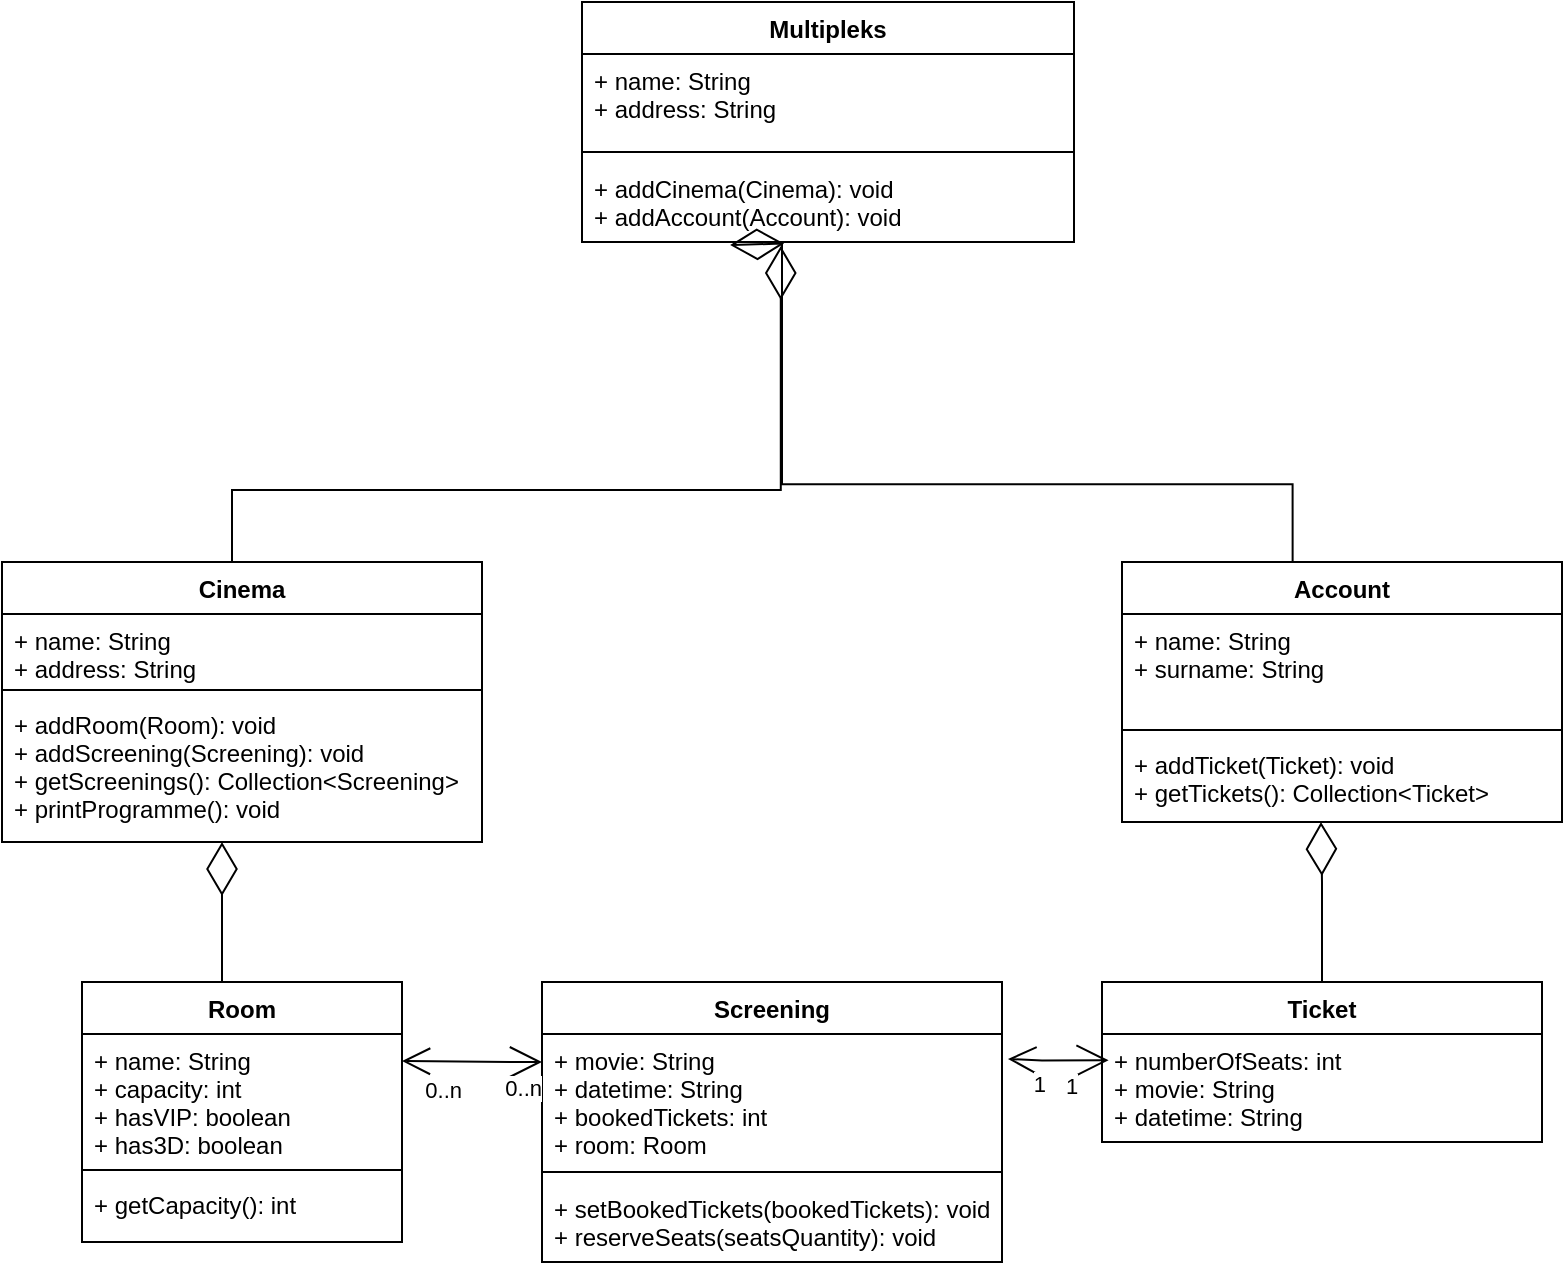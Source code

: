 <mxfile version="26.0.6">
  <diagram name="Page-1" id="2RkFune1oe_StZLzElEK">
    <mxGraphModel dx="1005" dy="1639" grid="1" gridSize="10" guides="1" tooltips="1" connect="1" arrows="1" fold="1" page="1" pageScale="1" pageWidth="850" pageHeight="1100" math="0" shadow="0">
      <root>
        <mxCell id="0" />
        <mxCell id="1" parent="0" />
        <mxCell id="IVRuhEm7x0cw01zjMbJr-1" value="Multipleks" style="swimlane;fontStyle=1;align=center;verticalAlign=top;childLayout=stackLayout;horizontal=1;startSize=26;horizontalStack=0;resizeParent=1;resizeParentMax=0;resizeLast=0;collapsible=1;marginBottom=0;" parent="1" vertex="1">
          <mxGeometry x="310" y="-1020" width="246" height="120" as="geometry" />
        </mxCell>
        <mxCell id="IVRuhEm7x0cw01zjMbJr-2" value="+ name: String&#xa;+ address: String" style="text;strokeColor=none;fillColor=none;align=left;verticalAlign=top;spacingLeft=4;spacingRight=4;overflow=hidden;rotatable=0;points=[[0,0.5],[1,0.5]];portConstraint=eastwest;" parent="IVRuhEm7x0cw01zjMbJr-1" vertex="1">
          <mxGeometry y="26" width="246" height="44" as="geometry" />
        </mxCell>
        <mxCell id="IVRuhEm7x0cw01zjMbJr-3" value="" style="line;strokeWidth=1;fillColor=none;align=left;verticalAlign=middle;spacingTop=-1;spacingLeft=3;spacingRight=3;rotatable=0;labelPosition=right;points=[];portConstraint=eastwest;" parent="IVRuhEm7x0cw01zjMbJr-1" vertex="1">
          <mxGeometry y="70" width="246" height="10" as="geometry" />
        </mxCell>
        <mxCell id="IVRuhEm7x0cw01zjMbJr-4" value="+ addCinema(Cinema): void&#xa;+ addAccount(Account): void&#xa;" style="text;strokeColor=none;fillColor=none;align=left;verticalAlign=top;spacingLeft=4;spacingRight=4;overflow=hidden;rotatable=0;points=[[0,0.5],[1,0.5]];portConstraint=eastwest;" parent="IVRuhEm7x0cw01zjMbJr-1" vertex="1">
          <mxGeometry y="80" width="246" height="40" as="geometry" />
        </mxCell>
        <mxCell id="IVRuhEm7x0cw01zjMbJr-5" value="" style="endArrow=diamondThin;endFill=0;endSize=24;html=1;rounded=0;edgeStyle=orthogonalEdgeStyle;exitX=0.5;exitY=0;exitDx=0;exitDy=0;entryX=0.404;entryY=1.05;entryDx=0;entryDy=0;entryPerimeter=0;" parent="1" source="IVRuhEm7x0cw01zjMbJr-6" edge="1" target="IVRuhEm7x0cw01zjMbJr-4">
          <mxGeometry width="160" relative="1" as="geometry">
            <mxPoint x="135" y="-745" as="sourcePoint" />
            <mxPoint x="410" y="-830" as="targetPoint" />
            <Array as="points">
              <mxPoint x="135" y="-740" />
              <mxPoint x="135" y="-776" />
              <mxPoint x="409" y="-776" />
            </Array>
          </mxGeometry>
        </mxCell>
        <mxCell id="IVRuhEm7x0cw01zjMbJr-6" value="Cinema" style="swimlane;fontStyle=1;align=center;verticalAlign=top;childLayout=stackLayout;horizontal=1;startSize=26;horizontalStack=0;resizeParent=1;resizeParentMax=0;resizeLast=0;collapsible=1;marginBottom=0;" parent="1" vertex="1">
          <mxGeometry x="20" y="-740" width="240" height="140" as="geometry" />
        </mxCell>
        <mxCell id="IVRuhEm7x0cw01zjMbJr-7" value="+ name: String&#xa;+ address: String" style="text;strokeColor=none;fillColor=none;align=left;verticalAlign=top;spacingLeft=4;spacingRight=4;overflow=hidden;rotatable=0;points=[[0,0.5],[1,0.5]];portConstraint=eastwest;" parent="IVRuhEm7x0cw01zjMbJr-6" vertex="1">
          <mxGeometry y="26" width="240" height="34" as="geometry" />
        </mxCell>
        <mxCell id="IVRuhEm7x0cw01zjMbJr-8" value="" style="line;strokeWidth=1;fillColor=none;align=left;verticalAlign=middle;spacingTop=-1;spacingLeft=3;spacingRight=3;rotatable=0;labelPosition=right;points=[];portConstraint=eastwest;" parent="IVRuhEm7x0cw01zjMbJr-6" vertex="1">
          <mxGeometry y="60" width="240" height="8" as="geometry" />
        </mxCell>
        <mxCell id="IVRuhEm7x0cw01zjMbJr-9" value="+ addRoom(Room): void&#xa;+ addScreening(Screening): void&#xa;+ getScreenings(): Collection&lt;Screening&gt;&#xa;+ printProgramme(): void" style="text;strokeColor=none;fillColor=none;align=left;verticalAlign=top;spacingLeft=4;spacingRight=4;overflow=hidden;rotatable=0;points=[[0,0.5],[1,0.5]];portConstraint=eastwest;" parent="IVRuhEm7x0cw01zjMbJr-6" vertex="1">
          <mxGeometry y="68" width="240" height="72" as="geometry" />
        </mxCell>
        <mxCell id="IVRuhEm7x0cw01zjMbJr-11" value="Room" style="swimlane;fontStyle=1;align=center;verticalAlign=top;childLayout=stackLayout;horizontal=1;startSize=26;horizontalStack=0;resizeParent=1;resizeParentMax=0;resizeLast=0;collapsible=1;marginBottom=0;" parent="1" vertex="1">
          <mxGeometry x="60" y="-530" width="160" height="130" as="geometry" />
        </mxCell>
        <mxCell id="IVRuhEm7x0cw01zjMbJr-16" value="Account" style="swimlane;fontStyle=1;align=center;verticalAlign=top;childLayout=stackLayout;horizontal=1;startSize=26;horizontalStack=0;resizeParent=1;resizeParentMax=0;resizeLast=0;collapsible=1;marginBottom=0;" parent="1" vertex="1">
          <mxGeometry x="580" y="-740" width="220" height="130" as="geometry" />
        </mxCell>
        <mxCell id="IVRuhEm7x0cw01zjMbJr-17" value="+ name: String&#xa;+ surname: String" style="text;strokeColor=none;fillColor=none;align=left;verticalAlign=top;spacingLeft=4;spacingRight=4;overflow=hidden;rotatable=0;points=[[0,0.5],[1,0.5]];portConstraint=eastwest;" parent="IVRuhEm7x0cw01zjMbJr-16" vertex="1">
          <mxGeometry y="26" width="220" height="54" as="geometry" />
        </mxCell>
        <mxCell id="IVRuhEm7x0cw01zjMbJr-18" value="" style="line;strokeWidth=1;fillColor=none;align=left;verticalAlign=middle;spacingTop=-1;spacingLeft=3;spacingRight=3;rotatable=0;labelPosition=right;points=[];portConstraint=eastwest;" parent="IVRuhEm7x0cw01zjMbJr-16" vertex="1">
          <mxGeometry y="80" width="220" height="8" as="geometry" />
        </mxCell>
        <mxCell id="IVRuhEm7x0cw01zjMbJr-19" value="+ addTicket(Ticket): void&#xa;+ getTickets(): Collection&lt;Ticket&gt;" style="text;strokeColor=none;fillColor=none;align=left;verticalAlign=top;spacingLeft=4;spacingRight=4;overflow=hidden;rotatable=0;points=[[0,0.5],[1,0.5]];portConstraint=eastwest;" parent="IVRuhEm7x0cw01zjMbJr-16" vertex="1">
          <mxGeometry y="88" width="220" height="42" as="geometry" />
        </mxCell>
        <mxCell id="IVRuhEm7x0cw01zjMbJr-20" value="Screening" style="swimlane;fontStyle=1;align=center;verticalAlign=top;childLayout=stackLayout;horizontal=1;startSize=26;horizontalStack=0;resizeParent=1;resizeParentMax=0;resizeLast=0;collapsible=1;marginBottom=0;" parent="1" vertex="1">
          <mxGeometry x="290" y="-530" width="230" height="140" as="geometry" />
        </mxCell>
        <mxCell id="IVRuhEm7x0cw01zjMbJr-21" value="+ movie: String&#xa;+ datetime: String&#xa;+ bookedTickets: int&#xa;+ room: Room" style="text;strokeColor=none;fillColor=none;align=left;verticalAlign=top;spacingLeft=4;spacingRight=4;overflow=hidden;rotatable=0;points=[[0,0.5],[1,0.5]];portConstraint=eastwest;" parent="IVRuhEm7x0cw01zjMbJr-20" vertex="1">
          <mxGeometry y="26" width="230" height="64" as="geometry" />
        </mxCell>
        <mxCell id="IVRuhEm7x0cw01zjMbJr-22" value="" style="line;strokeWidth=1;fillColor=none;align=left;verticalAlign=middle;spacingTop=-1;spacingLeft=3;spacingRight=3;rotatable=0;labelPosition=right;points=[];portConstraint=eastwest;" parent="IVRuhEm7x0cw01zjMbJr-20" vertex="1">
          <mxGeometry y="90" width="230" height="10" as="geometry" />
        </mxCell>
        <mxCell id="IVRuhEm7x0cw01zjMbJr-23" value="+ setBookedTickets(bookedTickets): void&#xa;+ reserveSeats(seatsQuantity): void" style="text;strokeColor=none;fillColor=none;align=left;verticalAlign=top;spacingLeft=4;spacingRight=4;overflow=hidden;rotatable=0;points=[[0,0.5],[1,0.5]];portConstraint=eastwest;" parent="IVRuhEm7x0cw01zjMbJr-20" vertex="1">
          <mxGeometry y="100" width="230" height="40" as="geometry" />
        </mxCell>
        <mxCell id="QSuAArHW07FepPDSxV0R-1" value="Ticket" style="swimlane;fontStyle=1;align=center;verticalAlign=top;childLayout=stackLayout;horizontal=1;startSize=26;horizontalStack=0;resizeParent=1;resizeParentMax=0;resizeLast=0;collapsible=1;marginBottom=0;" parent="1" vertex="1">
          <mxGeometry x="570" y="-530" width="220" height="80" as="geometry" />
        </mxCell>
        <mxCell id="QSuAArHW07FepPDSxV0R-2" value="+ numberOfSeats: int&#xa;+ movie: String&#xa;+ datetime: String&#xa;" style="text;strokeColor=none;fillColor=none;align=left;verticalAlign=top;spacingLeft=4;spacingRight=4;overflow=hidden;rotatable=0;points=[[0,0.5],[1,0.5]];portConstraint=eastwest;" parent="QSuAArHW07FepPDSxV0R-1" vertex="1">
          <mxGeometry y="26" width="220" height="54" as="geometry" />
        </mxCell>
        <mxCell id="QSuAArHW07FepPDSxV0R-5" value="" style="endArrow=diamondThin;endFill=0;endSize=24;html=1;rounded=0;edgeStyle=orthogonalEdgeStyle;exitX=0.5;exitY=0;exitDx=0;exitDy=0;" parent="1" edge="1" source="QSuAArHW07FepPDSxV0R-1">
          <mxGeometry width="160" relative="1" as="geometry">
            <mxPoint x="679.5" y="-540" as="sourcePoint" />
            <mxPoint x="679.5" y="-610" as="targetPoint" />
            <Array as="points">
              <mxPoint x="680" y="-580" />
            </Array>
          </mxGeometry>
        </mxCell>
        <mxCell id="QSuAArHW07FepPDSxV0R-7" value="" style="endArrow=open;html=1;endSize=12;startArrow=open;startSize=14;startFill=0;edgeStyle=orthogonalEdgeStyle;rounded=0;entryX=1.013;entryY=0.195;entryDx=0;entryDy=0;entryPerimeter=0;exitX=0.015;exitY=0.244;exitDx=0;exitDy=0;exitPerimeter=0;" parent="1" target="IVRuhEm7x0cw01zjMbJr-21" edge="1" source="QSuAArHW07FepPDSxV0R-2">
          <mxGeometry relative="1" as="geometry">
            <mxPoint x="560" y="-490" as="sourcePoint" />
            <mxPoint x="490" y="-500" as="targetPoint" />
            <Array as="points">
              <mxPoint x="540" y="-491" />
            </Array>
          </mxGeometry>
        </mxCell>
        <mxCell id="QSuAArHW07FepPDSxV0R-8" value="1&lt;div&gt;&lt;br&gt;&lt;/div&gt;" style="edgeLabel;resizable=0;html=1;align=left;verticalAlign=top;" parent="QSuAArHW07FepPDSxV0R-7" connectable="0" vertex="1">
          <mxGeometry x="-1" relative="1" as="geometry">
            <mxPoint x="-23" as="offset" />
          </mxGeometry>
        </mxCell>
        <mxCell id="QSuAArHW07FepPDSxV0R-9" value="1" style="edgeLabel;resizable=0;html=1;align=right;verticalAlign=top;" parent="QSuAArHW07FepPDSxV0R-7" connectable="0" vertex="1">
          <mxGeometry x="1" relative="1" as="geometry">
            <mxPoint x="20" as="offset" />
          </mxGeometry>
        </mxCell>
        <mxCell id="Uta6RNaC6rtw8qymzkWk-5" value="" style="endArrow=diamondThin;endFill=0;endSize=24;html=1;rounded=0;edgeStyle=orthogonalEdgeStyle;exitX=0.456;exitY=-0.009;exitDx=0;exitDy=0;exitPerimeter=0;entryX=0.553;entryY=0.99;entryDx=0;entryDy=0;entryPerimeter=0;" edge="1" parent="1">
          <mxGeometry width="160" relative="1" as="geometry">
            <mxPoint x="665.32" y="-740" as="sourcePoint" />
            <mxPoint x="411.038" y="-899.23" as="targetPoint" />
            <Array as="points">
              <mxPoint x="665" y="-778.83" />
              <mxPoint x="410" y="-778.83" />
            </Array>
          </mxGeometry>
        </mxCell>
        <mxCell id="Uta6RNaC6rtw8qymzkWk-6" value="" style="endArrow=diamondThin;endFill=0;endSize=24;html=1;rounded=0;edgeStyle=orthogonalEdgeStyle;" edge="1" parent="1">
          <mxGeometry width="160" relative="1" as="geometry">
            <mxPoint x="130" y="-530" as="sourcePoint" />
            <mxPoint x="130" y="-600" as="targetPoint" />
            <Array as="points">
              <mxPoint x="130" y="-570" />
              <mxPoint x="130" y="-570" />
            </Array>
          </mxGeometry>
        </mxCell>
        <mxCell id="Uta6RNaC6rtw8qymzkWk-7" value="" style="line;strokeWidth=1;fillColor=none;align=left;verticalAlign=middle;spacingTop=-1;spacingLeft=3;spacingRight=3;rotatable=0;labelPosition=right;points=[];portConstraint=eastwest;" vertex="1" parent="1">
          <mxGeometry x="60" y="-440" width="160" height="8" as="geometry" />
        </mxCell>
        <mxCell id="IVRuhEm7x0cw01zjMbJr-12" value="+ name: String&#xa;+ capacity: int&#xa;+ hasVIP: boolean&#xa;+ has3D: boolean" style="text;strokeColor=none;fillColor=none;align=left;verticalAlign=top;spacingLeft=4;spacingRight=4;overflow=hidden;rotatable=0;points=[[0,0.5],[1,0.5]];portConstraint=eastwest;" parent="1" vertex="1">
          <mxGeometry x="60" y="-504" width="160" height="104" as="geometry" />
        </mxCell>
        <mxCell id="Uta6RNaC6rtw8qymzkWk-10" value="+ getCapacity(): int" style="text;strokeColor=none;fillColor=none;align=left;verticalAlign=top;spacingLeft=4;spacingRight=4;overflow=hidden;rotatable=0;points=[[0,0.5],[1,0.5]];portConstraint=eastwest;" vertex="1" parent="1">
          <mxGeometry x="60" y="-432" width="160" height="22" as="geometry" />
        </mxCell>
        <mxCell id="Uta6RNaC6rtw8qymzkWk-15" value="" style="endArrow=open;html=1;endSize=12;startArrow=open;startSize=14;startFill=0;edgeStyle=orthogonalEdgeStyle;rounded=0;entryX=1.013;entryY=0.195;entryDx=0;entryDy=0;entryPerimeter=0;" edge="1" parent="1">
          <mxGeometry relative="1" as="geometry">
            <mxPoint x="290" y="-490" as="sourcePoint" />
            <mxPoint x="220" y="-490.5" as="targetPoint" />
            <Array as="points">
              <mxPoint x="278" y="-489.5" />
            </Array>
          </mxGeometry>
        </mxCell>
        <mxCell id="Uta6RNaC6rtw8qymzkWk-17" value="0..n" style="edgeLabel;resizable=0;html=1;align=right;verticalAlign=top;" connectable="0" vertex="1" parent="Uta6RNaC6rtw8qymzkWk-15">
          <mxGeometry x="1" relative="1" as="geometry">
            <mxPoint x="30" y="1" as="offset" />
          </mxGeometry>
        </mxCell>
        <mxCell id="Uta6RNaC6rtw8qymzkWk-18" value="0..n" style="edgeLabel;resizable=0;html=1;align=right;verticalAlign=top;" connectable="0" vertex="1" parent="1">
          <mxGeometry x="290.002" y="-490.0" as="geometry" />
        </mxCell>
      </root>
    </mxGraphModel>
  </diagram>
</mxfile>
